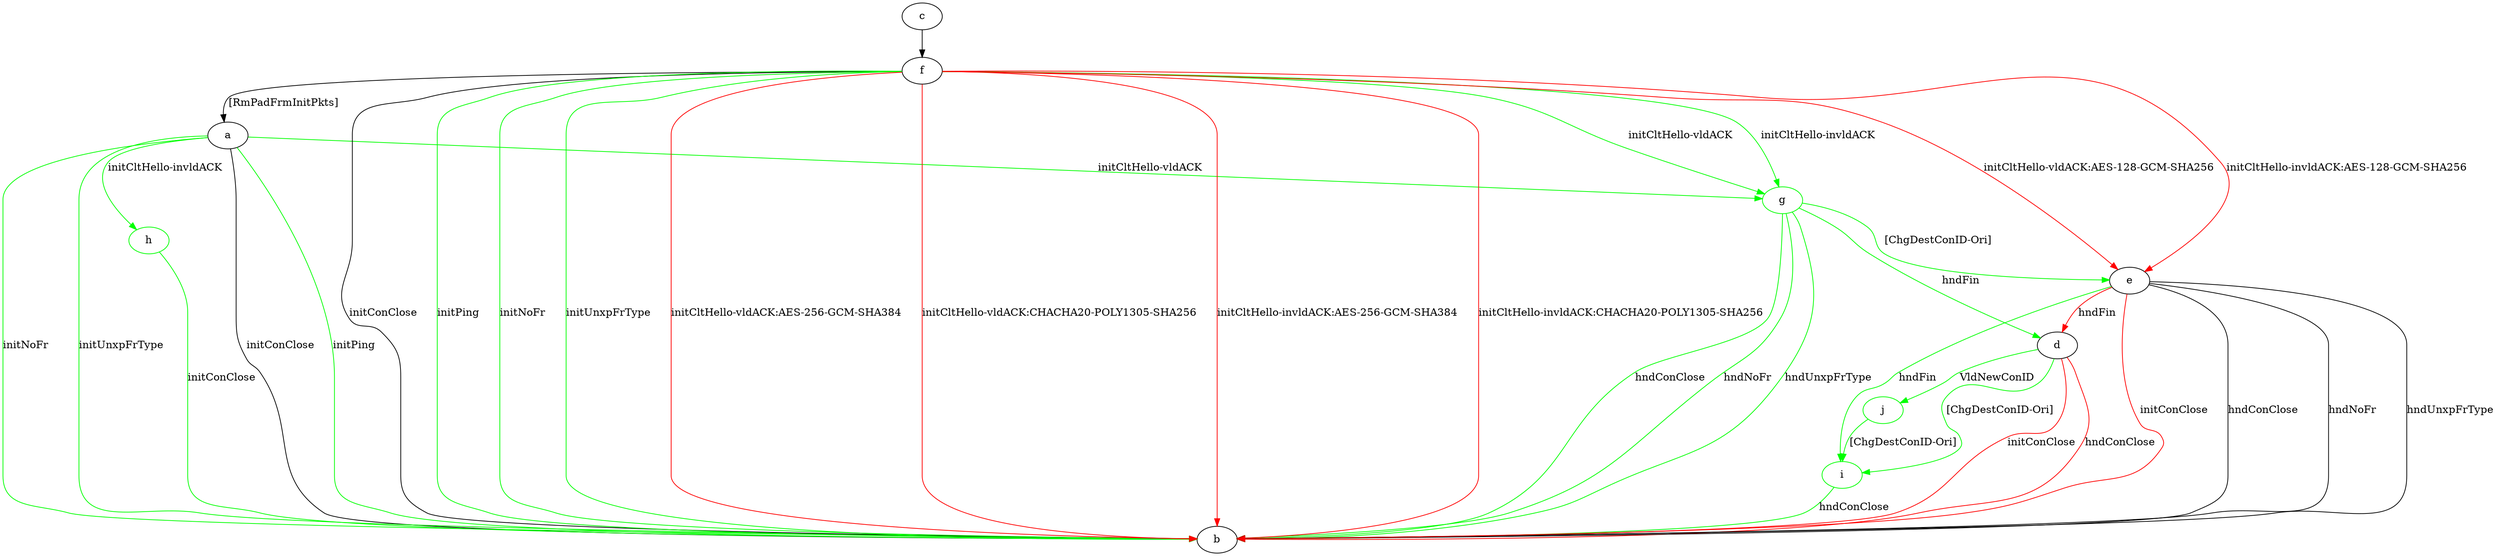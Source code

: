 digraph "" {
	a -> b	[key=0,
		label="initConClose "];
	a -> b	[key=1,
		color=green,
		label="initPing "];
	a -> b	[key=2,
		color=green,
		label="initNoFr "];
	a -> b	[key=3,
		color=green,
		label="initUnxpFrType "];
	g	[color=green];
	a -> g	[key=0,
		color=green,
		label="initCltHello-vldACK "];
	h	[color=green];
	a -> h	[key=0,
		color=green,
		label="initCltHello-invldACK "];
	c -> f	[key=0];
	d -> b	[key=0,
		color=red,
		label="initConClose "];
	d -> b	[key=1,
		color=red,
		label="hndConClose "];
	i	[color=green];
	d -> i	[key=0,
		color=green,
		label="[ChgDestConID-Ori] "];
	j	[color=green];
	d -> j	[key=0,
		color=green,
		label="VldNewConID "];
	e -> b	[key=0,
		label="hndConClose "];
	e -> b	[key=1,
		label="hndNoFr "];
	e -> b	[key=2,
		label="hndUnxpFrType "];
	e -> b	[key=3,
		color=red,
		label="initConClose "];
	e -> d	[key=0,
		color=red,
		label="hndFin "];
	e -> i	[key=0,
		color=green,
		label="hndFin "];
	f -> a	[key=0,
		label="[RmPadFrmInitPkts] "];
	f -> b	[key=0,
		label="initConClose "];
	f -> b	[key=1,
		color=green,
		label="initPing "];
	f -> b	[key=2,
		color=green,
		label="initNoFr "];
	f -> b	[key=3,
		color=green,
		label="initUnxpFrType "];
	f -> b	[key=4,
		color=red,
		label="initCltHello-vldACK:AES-256-GCM-SHA384 "];
	f -> b	[key=5,
		color=red,
		label="initCltHello-vldACK:CHACHA20-POLY1305-SHA256 "];
	f -> b	[key=6,
		color=red,
		label="initCltHello-invldACK:AES-256-GCM-SHA384 "];
	f -> b	[key=7,
		color=red,
		label="initCltHello-invldACK:CHACHA20-POLY1305-SHA256 "];
	f -> e	[key=0,
		color=red,
		label="initCltHello-vldACK:AES-128-GCM-SHA256 "];
	f -> e	[key=1,
		color=red,
		label="initCltHello-invldACK:AES-128-GCM-SHA256 "];
	f -> g	[key=0,
		color=green,
		label="initCltHello-vldACK "];
	f -> g	[key=1,
		color=green,
		label="initCltHello-invldACK "];
	g -> b	[key=0,
		color=green,
		label="hndConClose "];
	g -> b	[key=1,
		color=green,
		label="hndNoFr "];
	g -> b	[key=2,
		color=green,
		label="hndUnxpFrType "];
	g -> d	[key=0,
		color=green,
		label="hndFin "];
	g -> e	[key=0,
		color=green,
		label="[ChgDestConID-Ori] "];
	h -> b	[key=0,
		color=green,
		label="initConClose "];
	i -> b	[key=0,
		color=green,
		label="hndConClose "];
	j -> i	[key=0,
		color=green,
		label="[ChgDestConID-Ori] "];
}
